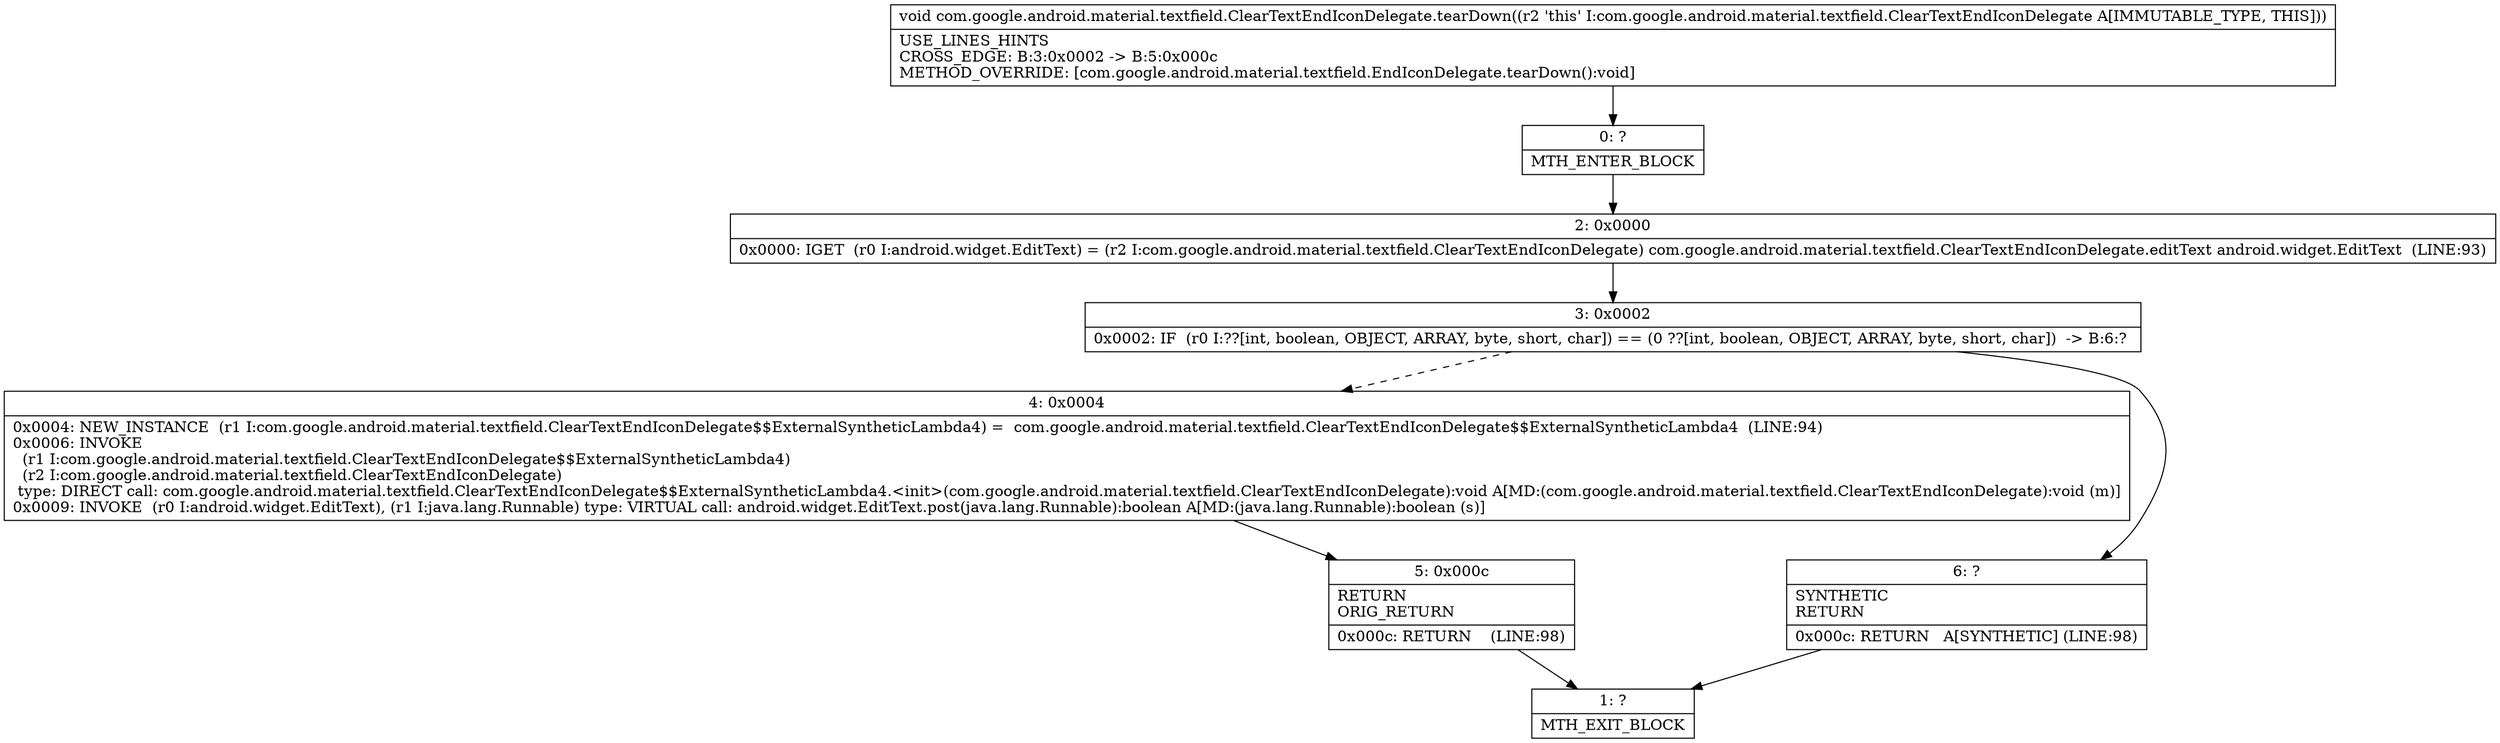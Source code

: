 digraph "CFG forcom.google.android.material.textfield.ClearTextEndIconDelegate.tearDown()V" {
Node_0 [shape=record,label="{0\:\ ?|MTH_ENTER_BLOCK\l}"];
Node_2 [shape=record,label="{2\:\ 0x0000|0x0000: IGET  (r0 I:android.widget.EditText) = (r2 I:com.google.android.material.textfield.ClearTextEndIconDelegate) com.google.android.material.textfield.ClearTextEndIconDelegate.editText android.widget.EditText  (LINE:93)\l}"];
Node_3 [shape=record,label="{3\:\ 0x0002|0x0002: IF  (r0 I:??[int, boolean, OBJECT, ARRAY, byte, short, char]) == (0 ??[int, boolean, OBJECT, ARRAY, byte, short, char])  \-\> B:6:? \l}"];
Node_4 [shape=record,label="{4\:\ 0x0004|0x0004: NEW_INSTANCE  (r1 I:com.google.android.material.textfield.ClearTextEndIconDelegate$$ExternalSyntheticLambda4) =  com.google.android.material.textfield.ClearTextEndIconDelegate$$ExternalSyntheticLambda4  (LINE:94)\l0x0006: INVOKE  \l  (r1 I:com.google.android.material.textfield.ClearTextEndIconDelegate$$ExternalSyntheticLambda4)\l  (r2 I:com.google.android.material.textfield.ClearTextEndIconDelegate)\l type: DIRECT call: com.google.android.material.textfield.ClearTextEndIconDelegate$$ExternalSyntheticLambda4.\<init\>(com.google.android.material.textfield.ClearTextEndIconDelegate):void A[MD:(com.google.android.material.textfield.ClearTextEndIconDelegate):void (m)]\l0x0009: INVOKE  (r0 I:android.widget.EditText), (r1 I:java.lang.Runnable) type: VIRTUAL call: android.widget.EditText.post(java.lang.Runnable):boolean A[MD:(java.lang.Runnable):boolean (s)]\l}"];
Node_5 [shape=record,label="{5\:\ 0x000c|RETURN\lORIG_RETURN\l|0x000c: RETURN    (LINE:98)\l}"];
Node_1 [shape=record,label="{1\:\ ?|MTH_EXIT_BLOCK\l}"];
Node_6 [shape=record,label="{6\:\ ?|SYNTHETIC\lRETURN\l|0x000c: RETURN   A[SYNTHETIC] (LINE:98)\l}"];
MethodNode[shape=record,label="{void com.google.android.material.textfield.ClearTextEndIconDelegate.tearDown((r2 'this' I:com.google.android.material.textfield.ClearTextEndIconDelegate A[IMMUTABLE_TYPE, THIS]))  | USE_LINES_HINTS\lCROSS_EDGE: B:3:0x0002 \-\> B:5:0x000c\lMETHOD_OVERRIDE: [com.google.android.material.textfield.EndIconDelegate.tearDown():void]\l}"];
MethodNode -> Node_0;Node_0 -> Node_2;
Node_2 -> Node_3;
Node_3 -> Node_4[style=dashed];
Node_3 -> Node_6;
Node_4 -> Node_5;
Node_5 -> Node_1;
Node_6 -> Node_1;
}

